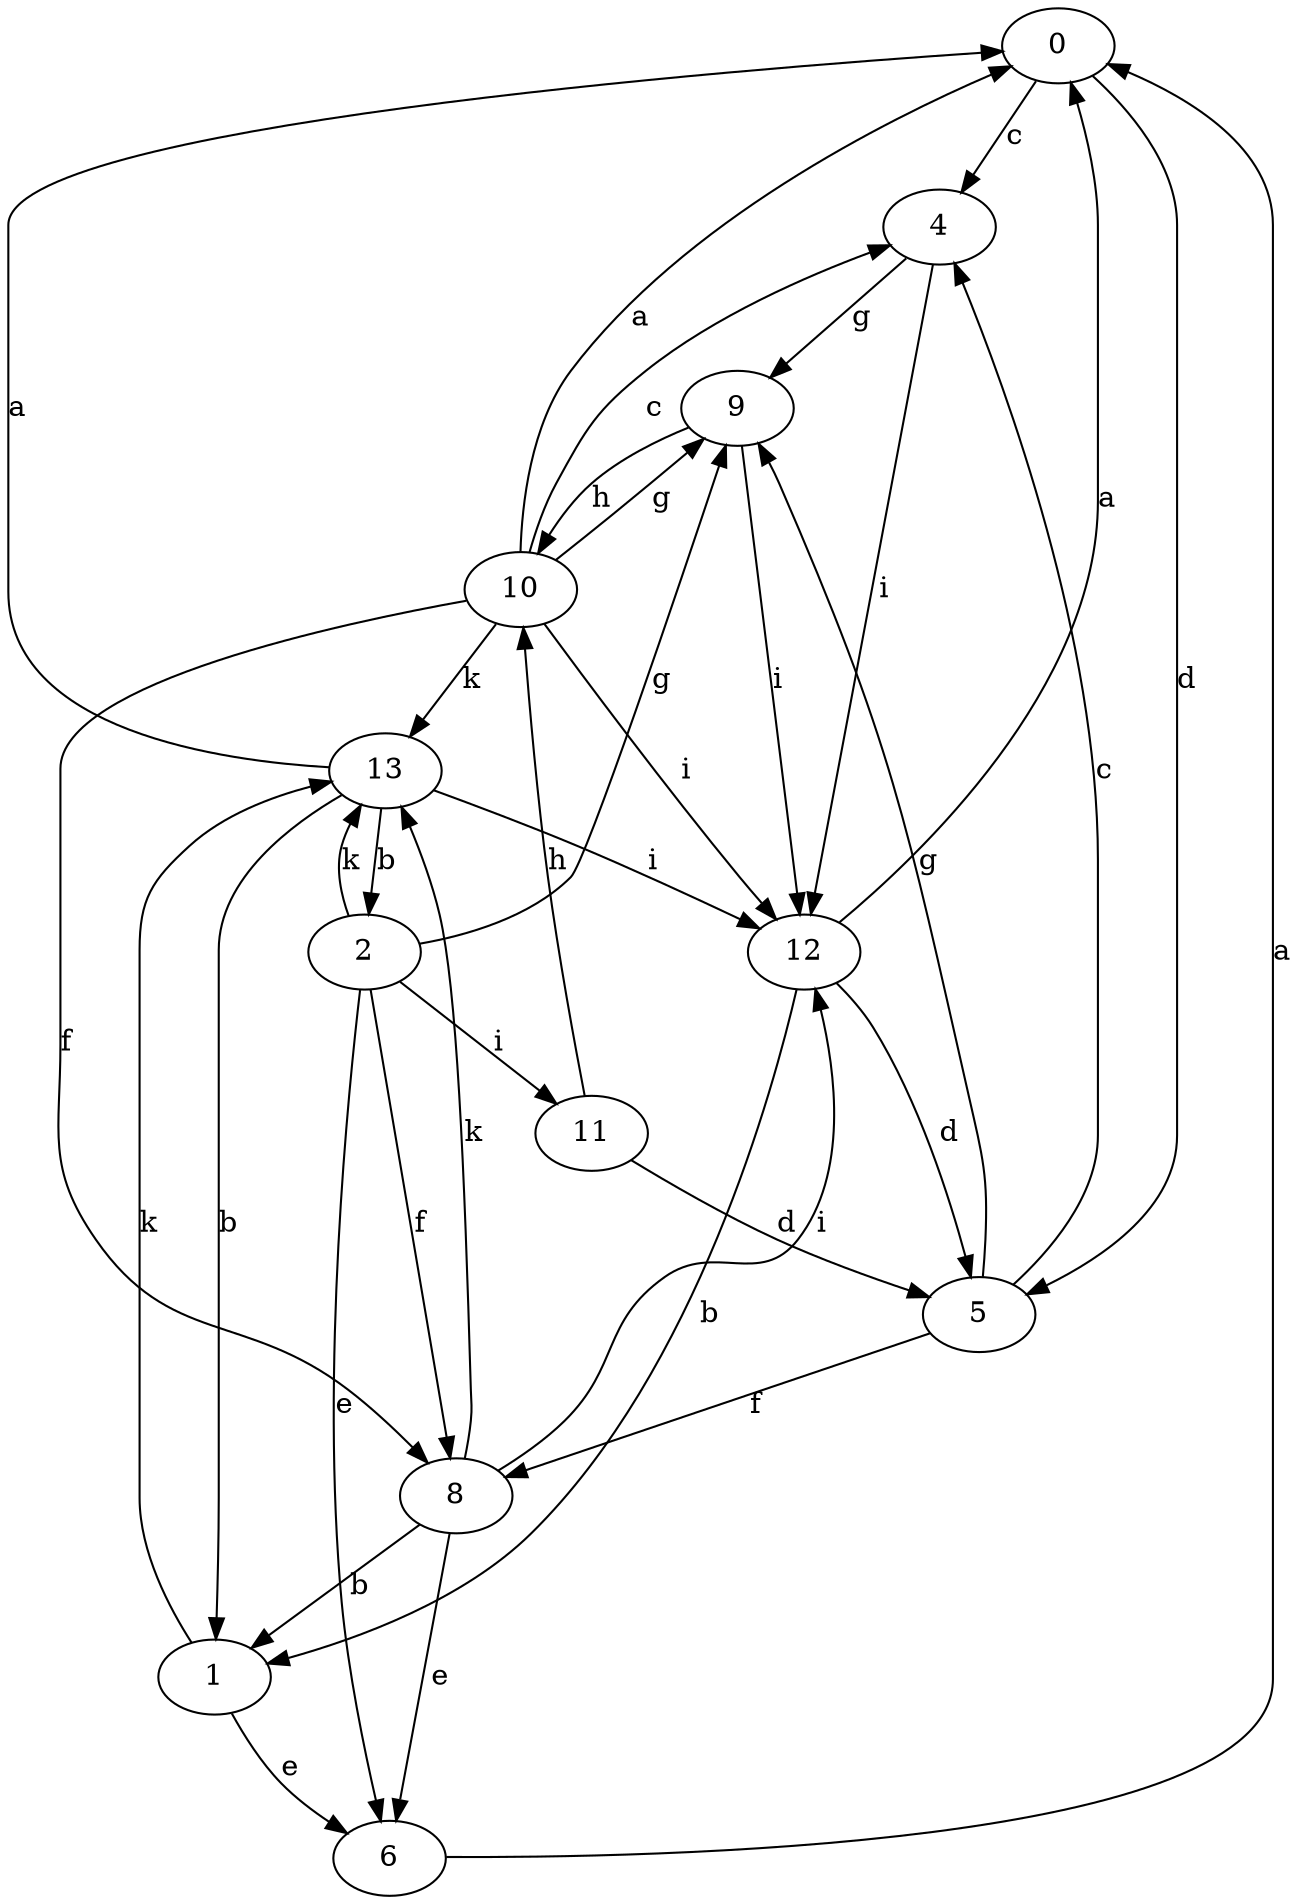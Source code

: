 strict digraph  {
0;
1;
2;
4;
5;
6;
8;
9;
10;
11;
12;
13;
0 -> 4  [label=c];
0 -> 5  [label=d];
1 -> 6  [label=e];
1 -> 13  [label=k];
2 -> 6  [label=e];
2 -> 8  [label=f];
2 -> 9  [label=g];
2 -> 11  [label=i];
2 -> 13  [label=k];
4 -> 9  [label=g];
4 -> 12  [label=i];
5 -> 4  [label=c];
5 -> 8  [label=f];
5 -> 9  [label=g];
6 -> 0  [label=a];
8 -> 1  [label=b];
8 -> 6  [label=e];
8 -> 12  [label=i];
8 -> 13  [label=k];
9 -> 10  [label=h];
9 -> 12  [label=i];
10 -> 0  [label=a];
10 -> 4  [label=c];
10 -> 8  [label=f];
10 -> 9  [label=g];
10 -> 12  [label=i];
10 -> 13  [label=k];
11 -> 5  [label=d];
11 -> 10  [label=h];
12 -> 0  [label=a];
12 -> 1  [label=b];
12 -> 5  [label=d];
13 -> 0  [label=a];
13 -> 1  [label=b];
13 -> 2  [label=b];
13 -> 12  [label=i];
}
